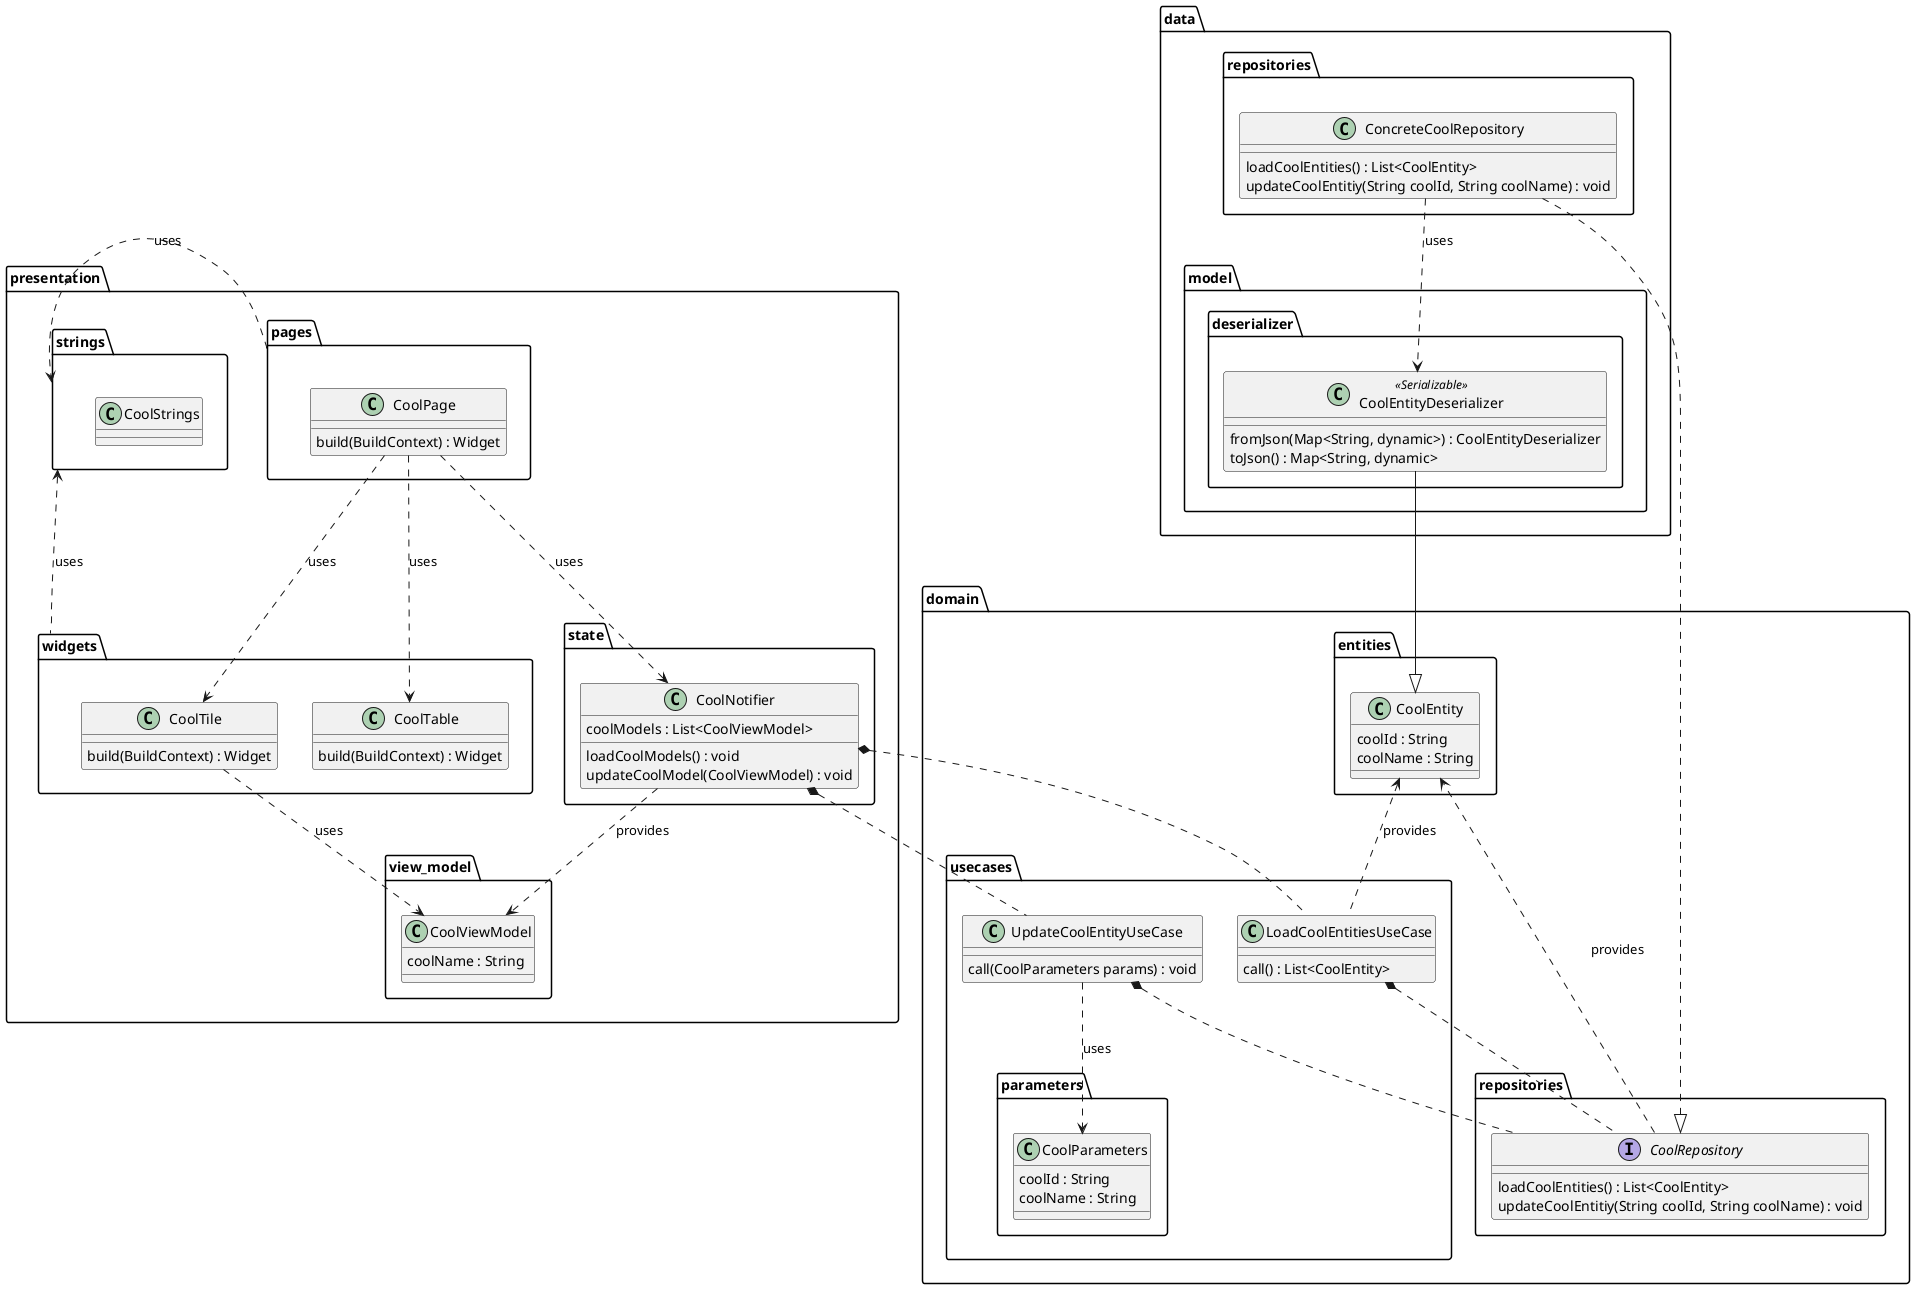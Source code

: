 @startuml theme_data_class_diagram

package data {
    package model.deserializer {
        class CoolEntityDeserializer <<Serializable>> {
            fromJson(Map<String, dynamic>) : CoolEntityDeserializer
            toJson() : Map<String, dynamic>
        }
    }

    package data.repositories {
        class ConcreteCoolRepository {
            loadCoolEntities() : List<CoolEntity>
            updateCoolEntitiy(String coolId, String coolName) : void
        }
    }
}

package domain {

    package entities {
        class CoolEntity {
            coolId : String
            coolName : String
        }
    }

    package usecases {
        package parameters {
            class CoolParameters {
                coolId : String
                coolName : String
            }
        }

        class LoadCoolEntitiesUseCase {
            call() : List<CoolEntity>
        }

        class UpdateCoolEntityUseCase {
            call(CoolParameters params) : void
        }
    }

    package domain.repositories {
        interface CoolRepository {
            loadCoolEntities() : List<CoolEntity>
            updateCoolEntitiy(String coolId, String coolName) : void
        }
    }
}

package presentation {
    package view_model {
        class CoolViewModel {
            coolName : String
        }
    }

    package pages {
        class CoolPage {
            build(BuildContext) : Widget
        }
    }

    package state {
        class CoolNotifier {
            coolModels : List<CoolViewModel>

            loadCoolModels() : void
            updateCoolModel(CoolViewModel) : void
        }
    }

    package strings {
        class CoolStrings {}
    }

    package widgets {
        class CoolTile {
            build(BuildContext) : Widget
        }

        class CoolTable {
            build(BuildContext) : Widget
        }
    }

}

ConcreteCoolRepository ..|> CoolRepository
ConcreteCoolRepository ..> CoolEntityDeserializer : uses

CoolRepository ..> CoolEntity : provides

CoolEntityDeserializer --|> CoolEntity

LoadCoolEntitiesUseCase *.. CoolRepository
UpdateCoolEntityUseCase *.. CoolRepository
LoadCoolEntitiesUseCase .up.> CoolEntity : provides
UpdateCoolEntityUseCase ..> CoolParameters : uses

CoolNotifier *.. UpdateCoolEntityUseCase
CoolNotifier *.. LoadCoolEntitiesUseCase
CoolNotifier ..> CoolViewModel : provides

CoolPage ..> CoolNotifier : uses
CoolPage ..> CoolTile : uses
CoolPage ..> CoolTable : uses
CoolTile ..> CoolViewModel : uses

pages .right.> strings : uses
widgets .up.> strings : uses

@enduml